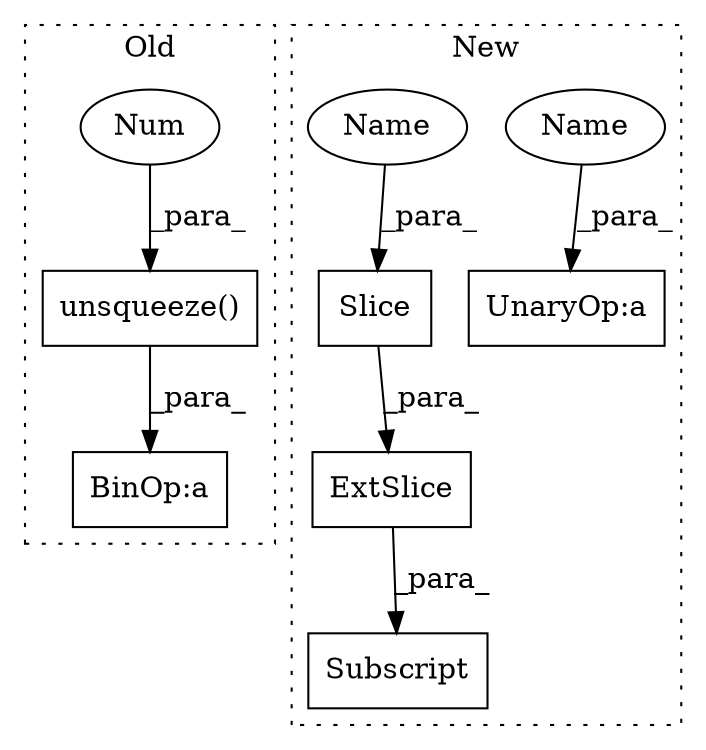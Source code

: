 digraph G {
subgraph cluster0 {
1 [label="unsqueeze()" a="75" s="15702,15715" l="12,1" shape="box"];
3 [label="Num" a="76" s="15714" l="1" shape="ellipse"];
6 [label="BinOp:a" a="82" s="16369" l="3" shape="box"];
label = "Old";
style="dotted";
}
subgraph cluster1 {
2 [label="Slice" a="80" s="21549" l="6" shape="box"];
4 [label="ExtSlice" a="85" s="21536" l="7" shape="box"];
5 [label="Subscript" a="63" s="21536,0" l="21,0" shape="box"];
7 [label="UnaryOp:a" a="61" s="21523" l="7" shape="box"];
8 [label="Name" a="87" s="21524" l="6" shape="ellipse"];
9 [label="Name" a="87" s="21549" l="6" shape="ellipse"];
label = "New";
style="dotted";
}
1 -> 6 [label="_para_"];
2 -> 4 [label="_para_"];
3 -> 1 [label="_para_"];
4 -> 5 [label="_para_"];
8 -> 7 [label="_para_"];
9 -> 2 [label="_para_"];
}